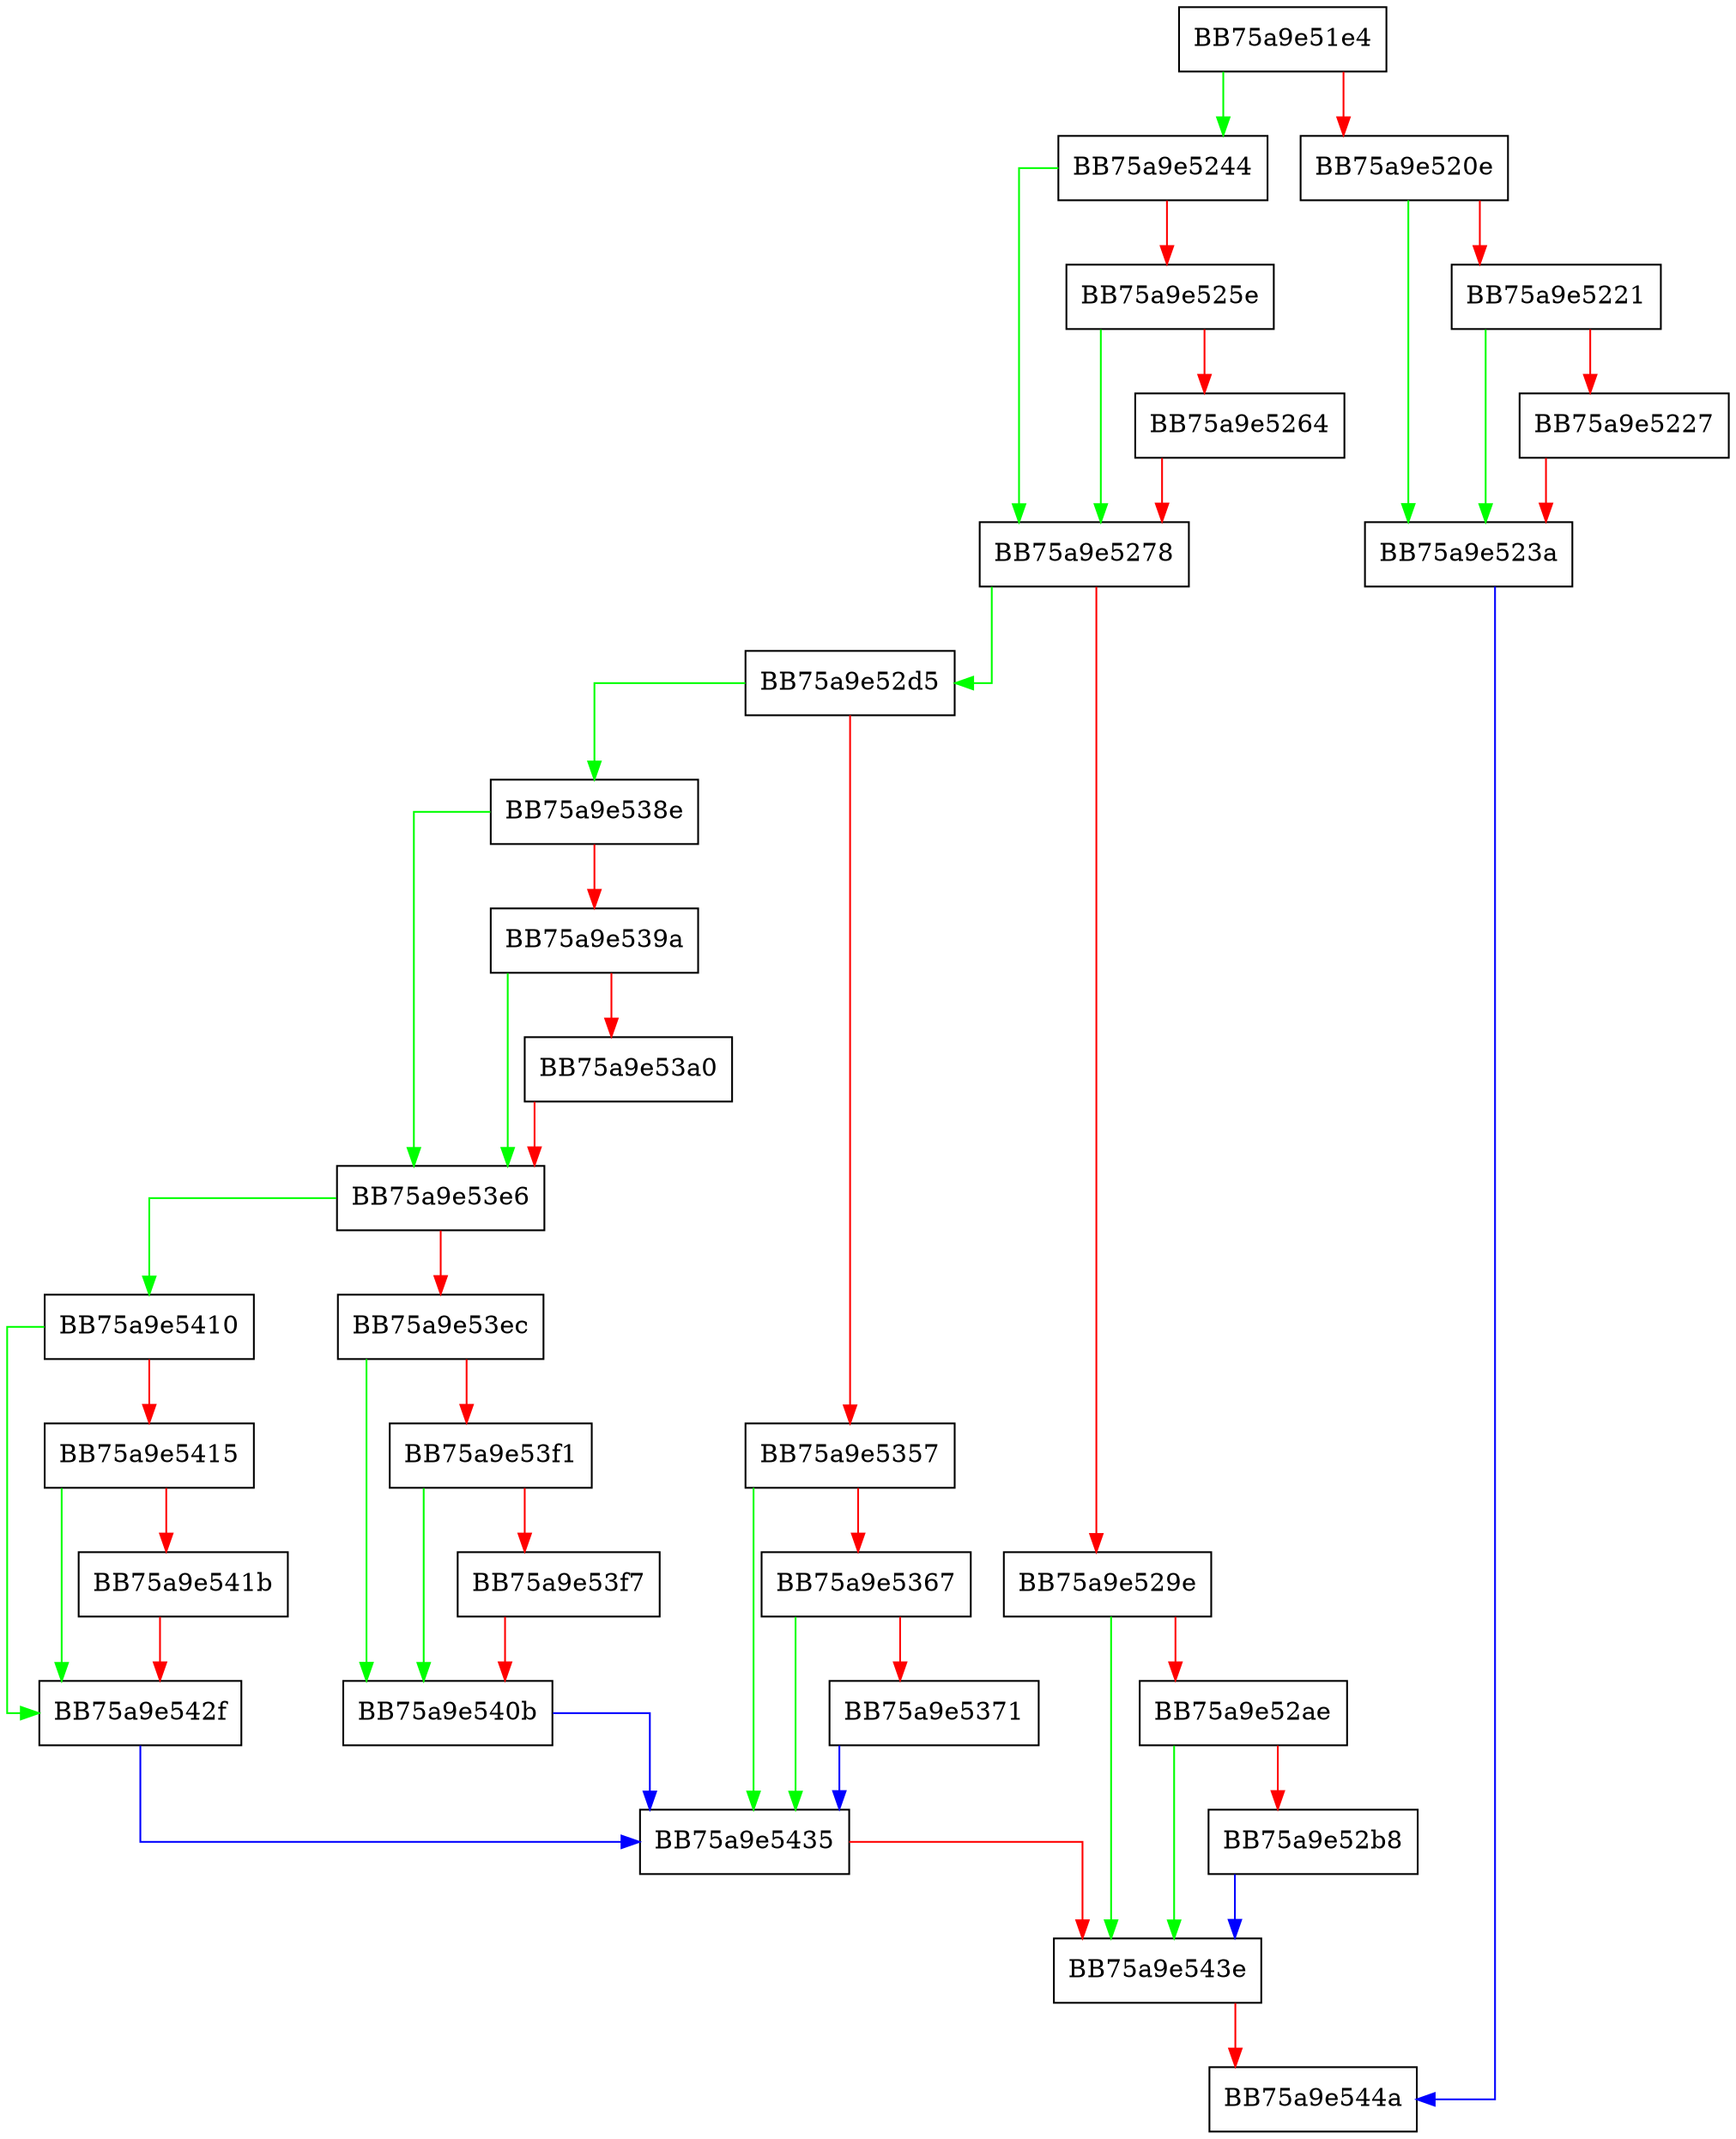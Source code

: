 digraph TrustCheck {
  node [shape="box"];
  graph [splines=ortho];
  BB75a9e51e4 -> BB75a9e5244 [color="green"];
  BB75a9e51e4 -> BB75a9e520e [color="red"];
  BB75a9e520e -> BB75a9e523a [color="green"];
  BB75a9e520e -> BB75a9e5221 [color="red"];
  BB75a9e5221 -> BB75a9e523a [color="green"];
  BB75a9e5221 -> BB75a9e5227 [color="red"];
  BB75a9e5227 -> BB75a9e523a [color="red"];
  BB75a9e523a -> BB75a9e544a [color="blue"];
  BB75a9e5244 -> BB75a9e5278 [color="green"];
  BB75a9e5244 -> BB75a9e525e [color="red"];
  BB75a9e525e -> BB75a9e5278 [color="green"];
  BB75a9e525e -> BB75a9e5264 [color="red"];
  BB75a9e5264 -> BB75a9e5278 [color="red"];
  BB75a9e5278 -> BB75a9e52d5 [color="green"];
  BB75a9e5278 -> BB75a9e529e [color="red"];
  BB75a9e529e -> BB75a9e543e [color="green"];
  BB75a9e529e -> BB75a9e52ae [color="red"];
  BB75a9e52ae -> BB75a9e543e [color="green"];
  BB75a9e52ae -> BB75a9e52b8 [color="red"];
  BB75a9e52b8 -> BB75a9e543e [color="blue"];
  BB75a9e52d5 -> BB75a9e538e [color="green"];
  BB75a9e52d5 -> BB75a9e5357 [color="red"];
  BB75a9e5357 -> BB75a9e5435 [color="green"];
  BB75a9e5357 -> BB75a9e5367 [color="red"];
  BB75a9e5367 -> BB75a9e5435 [color="green"];
  BB75a9e5367 -> BB75a9e5371 [color="red"];
  BB75a9e5371 -> BB75a9e5435 [color="blue"];
  BB75a9e538e -> BB75a9e53e6 [color="green"];
  BB75a9e538e -> BB75a9e539a [color="red"];
  BB75a9e539a -> BB75a9e53e6 [color="green"];
  BB75a9e539a -> BB75a9e53a0 [color="red"];
  BB75a9e53a0 -> BB75a9e53e6 [color="red"];
  BB75a9e53e6 -> BB75a9e5410 [color="green"];
  BB75a9e53e6 -> BB75a9e53ec [color="red"];
  BB75a9e53ec -> BB75a9e540b [color="green"];
  BB75a9e53ec -> BB75a9e53f1 [color="red"];
  BB75a9e53f1 -> BB75a9e540b [color="green"];
  BB75a9e53f1 -> BB75a9e53f7 [color="red"];
  BB75a9e53f7 -> BB75a9e540b [color="red"];
  BB75a9e540b -> BB75a9e5435 [color="blue"];
  BB75a9e5410 -> BB75a9e542f [color="green"];
  BB75a9e5410 -> BB75a9e5415 [color="red"];
  BB75a9e5415 -> BB75a9e542f [color="green"];
  BB75a9e5415 -> BB75a9e541b [color="red"];
  BB75a9e541b -> BB75a9e542f [color="red"];
  BB75a9e542f -> BB75a9e5435 [color="blue"];
  BB75a9e5435 -> BB75a9e543e [color="red"];
  BB75a9e543e -> BB75a9e544a [color="red"];
}